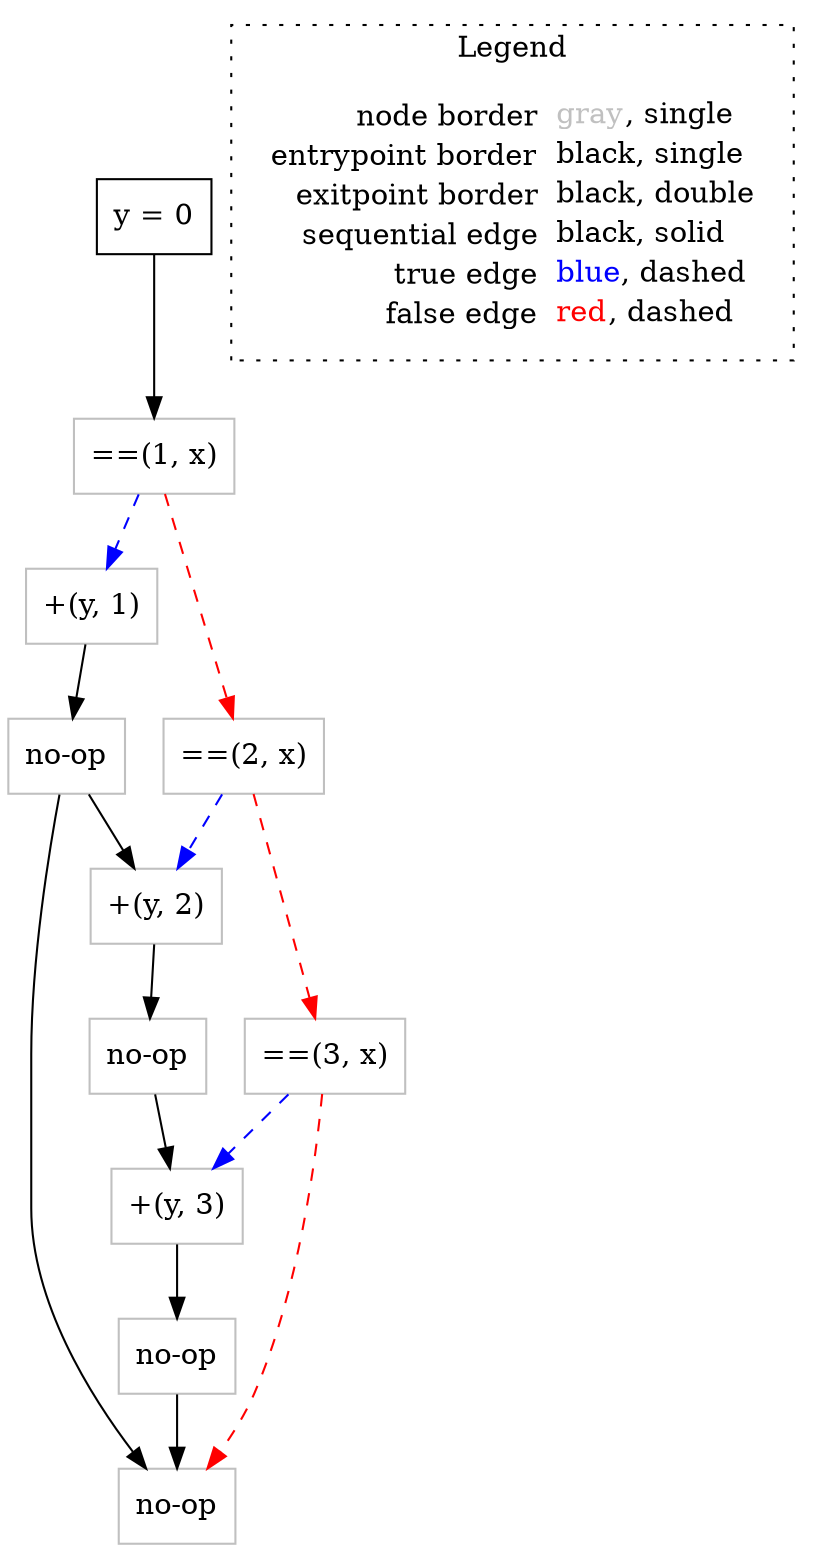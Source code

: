 digraph {
	"node0" [shape="rect",color="black",label=<y = 0>];
	"node1" [shape="rect",color="gray",label=<+(y, 1)>];
	"node2" [shape="rect",color="gray",label=<==(1, x)>];
	"node3" [shape="rect",color="gray",label=<+(y, 2)>];
	"node4" [shape="rect",color="gray",label=<+(y, 3)>];
	"node5" [shape="rect",color="gray",label=<==(2, x)>];
	"node6" [shape="rect",color="gray",label=<no-op>];
	"node7" [shape="rect",color="gray",label=<no-op>];
	"node8" [shape="rect",color="gray",label=<no-op>];
	"node9" [shape="rect",color="gray",label=<no-op>];
	"node10" [shape="rect",color="gray",label=<==(3, x)>];
	"node1" -> "node6" [color="black"];
	"node2" -> "node1" [color="blue",style="dashed"];
	"node2" -> "node5" [color="red",style="dashed"];
	"node3" -> "node7" [color="black"];
	"node4" -> "node8" [color="black"];
	"node5" -> "node3" [color="blue",style="dashed"];
	"node5" -> "node10" [color="red",style="dashed"];
	"node6" -> "node3" [color="black"];
	"node6" -> "node9" [color="black"];
	"node7" -> "node4" [color="black"];
	"node8" -> "node9" [color="black"];
	"node0" -> "node2" [color="black"];
	"node10" -> "node4" [color="blue",style="dashed"];
	"node10" -> "node9" [color="red",style="dashed"];
subgraph cluster_legend {
	label="Legend";
	style=dotted;
	node [shape=plaintext];
	"legend" [label=<<table border="0" cellpadding="2" cellspacing="0" cellborder="0"><tr><td align="right">node border&nbsp;</td><td align="left"><font color="gray">gray</font>, single</td></tr><tr><td align="right">entrypoint border&nbsp;</td><td align="left"><font color="black">black</font>, single</td></tr><tr><td align="right">exitpoint border&nbsp;</td><td align="left"><font color="black">black</font>, double</td></tr><tr><td align="right">sequential edge&nbsp;</td><td align="left"><font color="black">black</font>, solid</td></tr><tr><td align="right">true edge&nbsp;</td><td align="left"><font color="blue">blue</font>, dashed</td></tr><tr><td align="right">false edge&nbsp;</td><td align="left"><font color="red">red</font>, dashed</td></tr></table>>];
}

}
